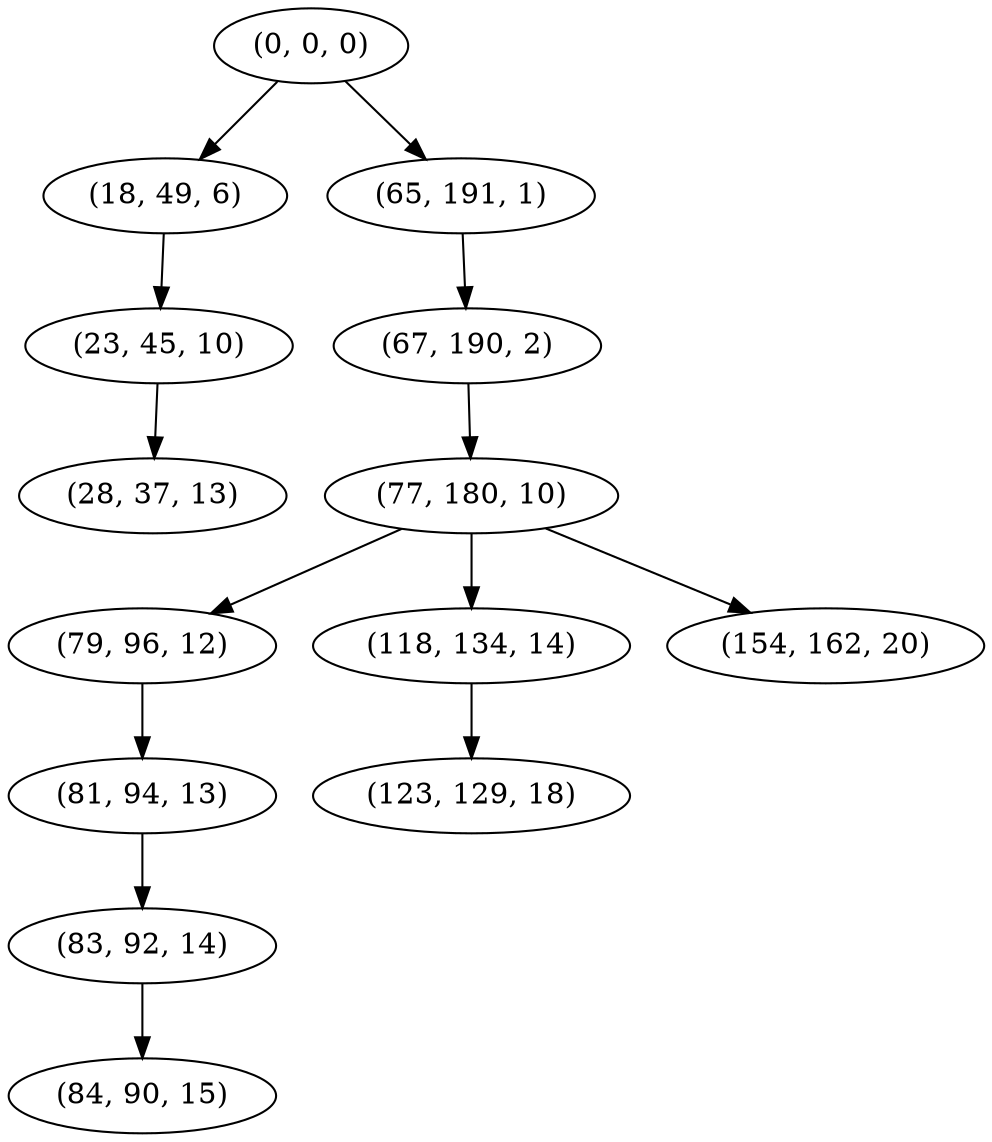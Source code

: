 digraph tree {
    "(0, 0, 0)";
    "(18, 49, 6)";
    "(23, 45, 10)";
    "(28, 37, 13)";
    "(65, 191, 1)";
    "(67, 190, 2)";
    "(77, 180, 10)";
    "(79, 96, 12)";
    "(81, 94, 13)";
    "(83, 92, 14)";
    "(84, 90, 15)";
    "(118, 134, 14)";
    "(123, 129, 18)";
    "(154, 162, 20)";
    "(0, 0, 0)" -> "(18, 49, 6)";
    "(0, 0, 0)" -> "(65, 191, 1)";
    "(18, 49, 6)" -> "(23, 45, 10)";
    "(23, 45, 10)" -> "(28, 37, 13)";
    "(65, 191, 1)" -> "(67, 190, 2)";
    "(67, 190, 2)" -> "(77, 180, 10)";
    "(77, 180, 10)" -> "(79, 96, 12)";
    "(77, 180, 10)" -> "(118, 134, 14)";
    "(77, 180, 10)" -> "(154, 162, 20)";
    "(79, 96, 12)" -> "(81, 94, 13)";
    "(81, 94, 13)" -> "(83, 92, 14)";
    "(83, 92, 14)" -> "(84, 90, 15)";
    "(118, 134, 14)" -> "(123, 129, 18)";
}
